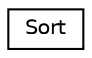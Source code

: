 digraph "Graphical Class Hierarchy"
{
  edge [fontname="Helvetica",fontsize="10",labelfontname="Helvetica",labelfontsize="10"];
  node [fontname="Helvetica",fontsize="10",shape=record];
  rankdir="LR";
  Node1 [label="Sort",height=0.2,width=0.4,color="black", fillcolor="white", style="filled",URL="$classSort.html",tooltip="class for sorting accord. to a fixed criteria+ "];
}
